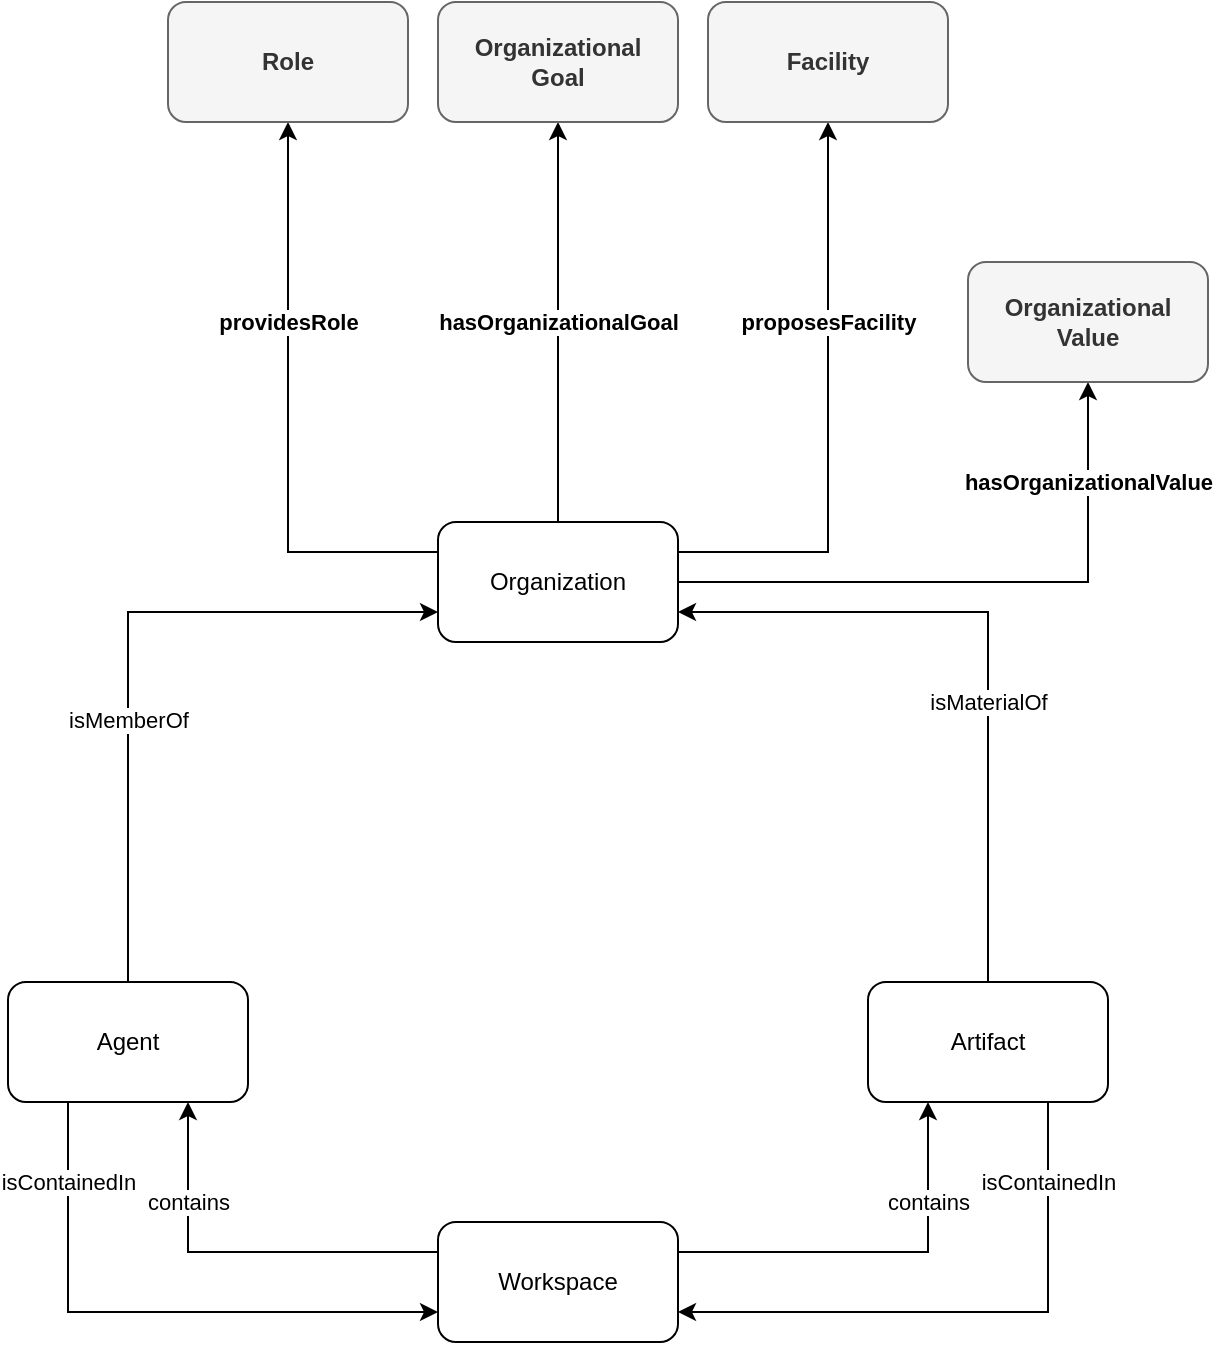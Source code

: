 <mxfile version="22.1.2" type="device">
  <diagram id="Hftg7XpmBdPemrGdbaYa" name="Creating an Organization">
    <mxGraphModel dx="1672" dy="845" grid="1" gridSize="10" guides="1" tooltips="1" connect="1" arrows="1" fold="1" page="1" pageScale="1" pageWidth="850" pageHeight="1100" math="0" shadow="0">
      <root>
        <mxCell id="0" />
        <mxCell id="1" parent="0" />
        <mxCell id="vDsW0doGWwFkd0GuW18r-3" value="providesRole" style="rounded=0;orthogonalLoop=1;jettySize=auto;html=1;entryX=0.5;entryY=1;entryDx=0;entryDy=0;exitX=0;exitY=0.25;exitDx=0;exitDy=0;edgeStyle=orthogonalEdgeStyle;fontStyle=1" parent="1" source="vDsW0doGWwFkd0GuW18r-8" target="vDsW0doGWwFkd0GuW18r-9" edge="1">
          <mxGeometry x="0.31" relative="1" as="geometry">
            <mxPoint x="540" y="410" as="sourcePoint" />
            <mxPoint x="120" y="310" as="targetPoint" />
            <mxPoint as="offset" />
          </mxGeometry>
        </mxCell>
        <mxCell id="vDsW0doGWwFkd0GuW18r-4" value="hasOrganizationalGoal" style="edgeStyle=orthogonalEdgeStyle;rounded=0;orthogonalLoop=1;jettySize=auto;html=1;exitX=0.5;exitY=0;exitDx=0;exitDy=0;entryX=0.5;entryY=1;entryDx=0;entryDy=0;fontStyle=1" parent="1" source="vDsW0doGWwFkd0GuW18r-8" target="vDsW0doGWwFkd0GuW18r-14" edge="1">
          <mxGeometry relative="1" as="geometry">
            <mxPoint x="630" y="310" as="targetPoint" />
          </mxGeometry>
        </mxCell>
        <mxCell id="vDsW0doGWwFkd0GuW18r-35" value="proposesFacility" style="edgeStyle=orthogonalEdgeStyle;rounded=0;orthogonalLoop=1;jettySize=auto;html=1;exitX=1;exitY=0.25;exitDx=0;exitDy=0;entryX=0.5;entryY=1;entryDx=0;entryDy=0;startArrow=none;startFill=0;endArrow=classic;endFill=1;fontStyle=1" parent="1" source="vDsW0doGWwFkd0GuW18r-8" target="vDsW0doGWwFkd0GuW18r-34" edge="1">
          <mxGeometry x="0.31" relative="1" as="geometry">
            <mxPoint as="offset" />
          </mxGeometry>
        </mxCell>
        <mxCell id="rsHu1KBhwNb1T1KTiRwQ-3" value="" style="rounded=0;orthogonalLoop=1;jettySize=auto;html=1;exitX=1;exitY=0.5;exitDx=0;exitDy=0;entryX=0.5;entryY=1;entryDx=0;entryDy=0;edgeStyle=orthogonalEdgeStyle;" parent="1" source="vDsW0doGWwFkd0GuW18r-8" target="rsHu1KBhwNb1T1KTiRwQ-2" edge="1">
          <mxGeometry relative="1" as="geometry">
            <Array as="points">
              <mxPoint x="700" y="510" />
            </Array>
          </mxGeometry>
        </mxCell>
        <mxCell id="Tn_fpq9AzMem9FeuLkoS-1" value="hasOrganizationalValue" style="edgeLabel;html=1;align=center;verticalAlign=middle;resizable=0;points=[];fontStyle=1" parent="rsHu1KBhwNb1T1KTiRwQ-3" vertex="1" connectable="0">
          <mxGeometry x="0.411" y="2" relative="1" as="geometry">
            <mxPoint x="2" y="-40" as="offset" />
          </mxGeometry>
        </mxCell>
        <mxCell id="vDsW0doGWwFkd0GuW18r-8" value="Organization" style="rounded=1;whiteSpace=wrap;html=1;" parent="1" vertex="1">
          <mxGeometry x="375" y="480" width="120" height="60" as="geometry" />
        </mxCell>
        <mxCell id="vDsW0doGWwFkd0GuW18r-9" value="Role" style="rounded=1;whiteSpace=wrap;html=1;fillColor=#f5f5f5;fontColor=#333333;strokeColor=#666666;fontStyle=1" parent="1" vertex="1">
          <mxGeometry x="240" y="220" width="120" height="60" as="geometry" />
        </mxCell>
        <mxCell id="vDsW0doGWwFkd0GuW18r-14" value="Organizational&lt;br&gt;Goal" style="rounded=1;whiteSpace=wrap;html=1;fillColor=#f5f5f5;fontColor=#333333;strokeColor=#666666;fontStyle=1" parent="1" vertex="1">
          <mxGeometry x="375" y="220" width="120" height="60" as="geometry" />
        </mxCell>
        <mxCell id="PsdqnGd09O0YIoFwHvdC-3" value="isMemberOf" style="edgeStyle=orthogonalEdgeStyle;rounded=0;orthogonalLoop=1;jettySize=auto;html=1;exitX=0.5;exitY=0;exitDx=0;exitDy=0;entryX=0;entryY=0.75;entryDx=0;entryDy=0;" parent="1" source="vDsW0doGWwFkd0GuW18r-18" target="vDsW0doGWwFkd0GuW18r-8" edge="1">
          <mxGeometry x="-0.226" relative="1" as="geometry">
            <mxPoint as="offset" />
          </mxGeometry>
        </mxCell>
        <mxCell id="oA8g0WTa0_IgwxJO5aAl-2" value="isContainedIn" style="edgeStyle=orthogonalEdgeStyle;rounded=0;orthogonalLoop=1;jettySize=auto;html=1;exitX=0.25;exitY=1;exitDx=0;exitDy=0;entryX=0;entryY=0.75;entryDx=0;entryDy=0;" parent="1" source="vDsW0doGWwFkd0GuW18r-18" target="oA8g0WTa0_IgwxJO5aAl-1" edge="1">
          <mxGeometry x="-0.724" relative="1" as="geometry">
            <mxPoint as="offset" />
          </mxGeometry>
        </mxCell>
        <mxCell id="vDsW0doGWwFkd0GuW18r-18" value="Agent" style="rounded=1;whiteSpace=wrap;html=1;" parent="1" vertex="1">
          <mxGeometry x="160" y="710" width="120" height="60" as="geometry" />
        </mxCell>
        <mxCell id="JFMTd-KOQ6tuwoShfQSO-2" value="isMaterialOf" style="edgeStyle=orthogonalEdgeStyle;rounded=0;orthogonalLoop=1;jettySize=auto;html=1;exitX=0.5;exitY=0;exitDx=0;exitDy=0;entryX=1;entryY=0.75;entryDx=0;entryDy=0;" parent="1" source="vDsW0doGWwFkd0GuW18r-22" target="vDsW0doGWwFkd0GuW18r-8" edge="1">
          <mxGeometry x="-0.174" relative="1" as="geometry">
            <mxPoint as="offset" />
          </mxGeometry>
        </mxCell>
        <mxCell id="oA8g0WTa0_IgwxJO5aAl-6" value="isContainedIn" style="edgeStyle=orthogonalEdgeStyle;rounded=0;orthogonalLoop=1;jettySize=auto;html=1;exitX=0.75;exitY=1;exitDx=0;exitDy=0;entryX=1;entryY=0.75;entryDx=0;entryDy=0;" parent="1" source="vDsW0doGWwFkd0GuW18r-22" target="oA8g0WTa0_IgwxJO5aAl-1" edge="1">
          <mxGeometry x="-0.724" relative="1" as="geometry">
            <mxPoint as="offset" />
          </mxGeometry>
        </mxCell>
        <mxCell id="vDsW0doGWwFkd0GuW18r-22" value="Artifact" style="rounded=1;whiteSpace=wrap;html=1;" parent="1" vertex="1">
          <mxGeometry x="590" y="710" width="120" height="60" as="geometry" />
        </mxCell>
        <mxCell id="vDsW0doGWwFkd0GuW18r-34" value="Facility" style="rounded=1;whiteSpace=wrap;html=1;fillColor=#f5f5f5;fontColor=#333333;strokeColor=#666666;fontStyle=1" parent="1" vertex="1">
          <mxGeometry x="510" y="220" width="120" height="60" as="geometry" />
        </mxCell>
        <mxCell id="rsHu1KBhwNb1T1KTiRwQ-2" value="&lt;div&gt;Organizational&lt;/div&gt;&lt;div&gt;Value&lt;br&gt;&lt;/div&gt;" style="rounded=1;whiteSpace=wrap;html=1;fillColor=#f5f5f5;fontColor=#333333;strokeColor=#666666;fontStyle=1" parent="1" vertex="1">
          <mxGeometry x="640" y="350" width="120" height="60" as="geometry" />
        </mxCell>
        <mxCell id="oA8g0WTa0_IgwxJO5aAl-4" value="contains" style="edgeStyle=orthogonalEdgeStyle;rounded=0;orthogonalLoop=1;jettySize=auto;html=1;exitX=0;exitY=0.25;exitDx=0;exitDy=0;entryX=0.75;entryY=1;entryDx=0;entryDy=0;" parent="1" source="oA8g0WTa0_IgwxJO5aAl-1" target="vDsW0doGWwFkd0GuW18r-18" edge="1">
          <mxGeometry x="0.5" relative="1" as="geometry">
            <mxPoint as="offset" />
          </mxGeometry>
        </mxCell>
        <mxCell id="oA8g0WTa0_IgwxJO5aAl-5" value="contains" style="edgeStyle=orthogonalEdgeStyle;rounded=0;orthogonalLoop=1;jettySize=auto;html=1;exitX=1;exitY=0.25;exitDx=0;exitDy=0;entryX=0.25;entryY=1;entryDx=0;entryDy=0;" parent="1" source="oA8g0WTa0_IgwxJO5aAl-1" target="vDsW0doGWwFkd0GuW18r-22" edge="1">
          <mxGeometry x="0.5" relative="1" as="geometry">
            <mxPoint as="offset" />
          </mxGeometry>
        </mxCell>
        <mxCell id="oA8g0WTa0_IgwxJO5aAl-1" value="Workspace" style="rounded=1;whiteSpace=wrap;html=1;" parent="1" vertex="1">
          <mxGeometry x="375" y="830" width="120" height="60" as="geometry" />
        </mxCell>
      </root>
    </mxGraphModel>
  </diagram>
</mxfile>

